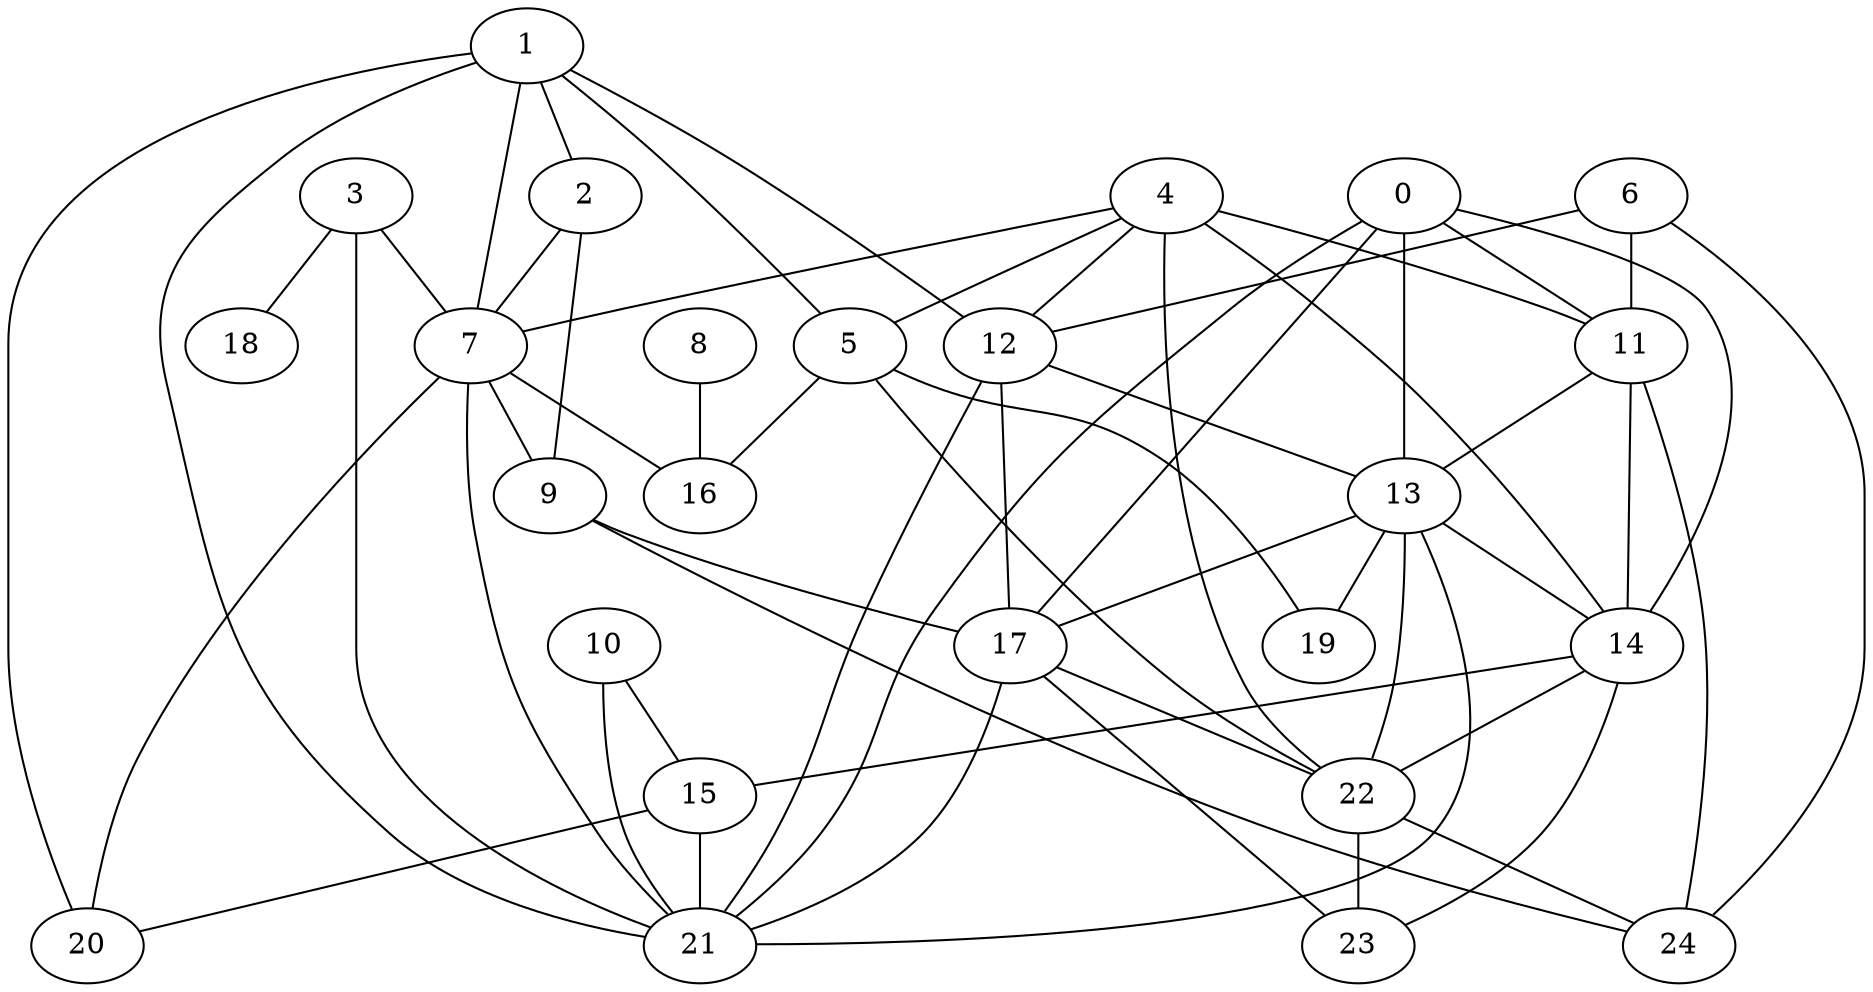 strict graph "gnp_random_graph(25,0.25)" {
0;
1;
2;
3;
4;
5;
6;
7;
8;
9;
10;
11;
12;
13;
14;
15;
16;
17;
18;
19;
20;
21;
22;
23;
24;
0 -- 17  [is_available=True, prob="0.996684403097"];
0 -- 11  [is_available=True, prob="0.407575871524"];
0 -- 13  [is_available=True, prob="0.0371133597025"];
0 -- 14  [is_available=True, prob="0.714908214068"];
0 -- 21  [is_available=True, prob="0.365927022183"];
1 -- 2  [is_available=True, prob="1.0"];
1 -- 5  [is_available=True, prob="0.893444707875"];
1 -- 7  [is_available=True, prob="0.803452615905"];
1 -- 12  [is_available=True, prob="0.801159757656"];
1 -- 20  [is_available=True, prob="1.0"];
1 -- 21  [is_available=True, prob="0.761512209019"];
2 -- 9  [is_available=True, prob="0.0356216887516"];
2 -- 7  [is_available=True, prob="1.0"];
3 -- 18  [is_available=True, prob="0.346626311948"];
3 -- 21  [is_available=True, prob="1.0"];
3 -- 7  [is_available=True, prob="0.929703959321"];
4 -- 5  [is_available=True, prob="1.0"];
4 -- 7  [is_available=True, prob="0.736856825546"];
4 -- 11  [is_available=True, prob="1.0"];
4 -- 12  [is_available=True, prob="0.390481152593"];
4 -- 14  [is_available=True, prob="0.991168611093"];
4 -- 22  [is_available=True, prob="0.491769561625"];
5 -- 16  [is_available=True, prob="0.288182425522"];
5 -- 19  [is_available=True, prob="1.0"];
5 -- 22  [is_available=True, prob="0.966963716479"];
6 -- 24  [is_available=True, prob="0.050105022888"];
6 -- 11  [is_available=True, prob="0.556570789198"];
6 -- 12  [is_available=True, prob="0.57437333551"];
7 -- 9  [is_available=True, prob="0.265927415821"];
7 -- 16  [is_available=True, prob="1.0"];
7 -- 20  [is_available=True, prob="0.976239131609"];
7 -- 21  [is_available=True, prob="0.426497622872"];
8 -- 16  [is_available=True, prob="0.948661292391"];
9 -- 24  [is_available=True, prob="0.470928247966"];
9 -- 17  [is_available=True, prob="0.754361831337"];
10 -- 21  [is_available=True, prob="0.681426410406"];
10 -- 15  [is_available=True, prob="0.0113386642231"];
11 -- 13  [is_available=True, prob="0.790312716893"];
11 -- 14  [is_available=True, prob="0.90661543363"];
11 -- 24  [is_available=True, prob="0.616485726354"];
12 -- 13  [is_available=True, prob="0.0502731879744"];
12 -- 17  [is_available=True, prob="0.472947231153"];
12 -- 21  [is_available=True, prob="0.912364752087"];
13 -- 14  [is_available=True, prob="0.678726438003"];
13 -- 17  [is_available=True, prob="0.725795941853"];
13 -- 19  [is_available=True, prob="1.0"];
13 -- 21  [is_available=True, prob="0.94589331867"];
13 -- 22  [is_available=True, prob="0.0875402562422"];
14 -- 15  [is_available=True, prob="0.0882318734947"];
14 -- 22  [is_available=True, prob="0.183110124515"];
14 -- 23  [is_available=True, prob="1.0"];
15 -- 20  [is_available=True, prob="1.0"];
15 -- 21  [is_available=True, prob="0.352758036644"];
17 -- 21  [is_available=True, prob="0.194177102827"];
17 -- 22  [is_available=True, prob="1.0"];
17 -- 23  [is_available=True, prob="1.0"];
22 -- 23  [is_available=True, prob="0.8373945886"];
22 -- 24  [is_available=True, prob="1.0"];
}
